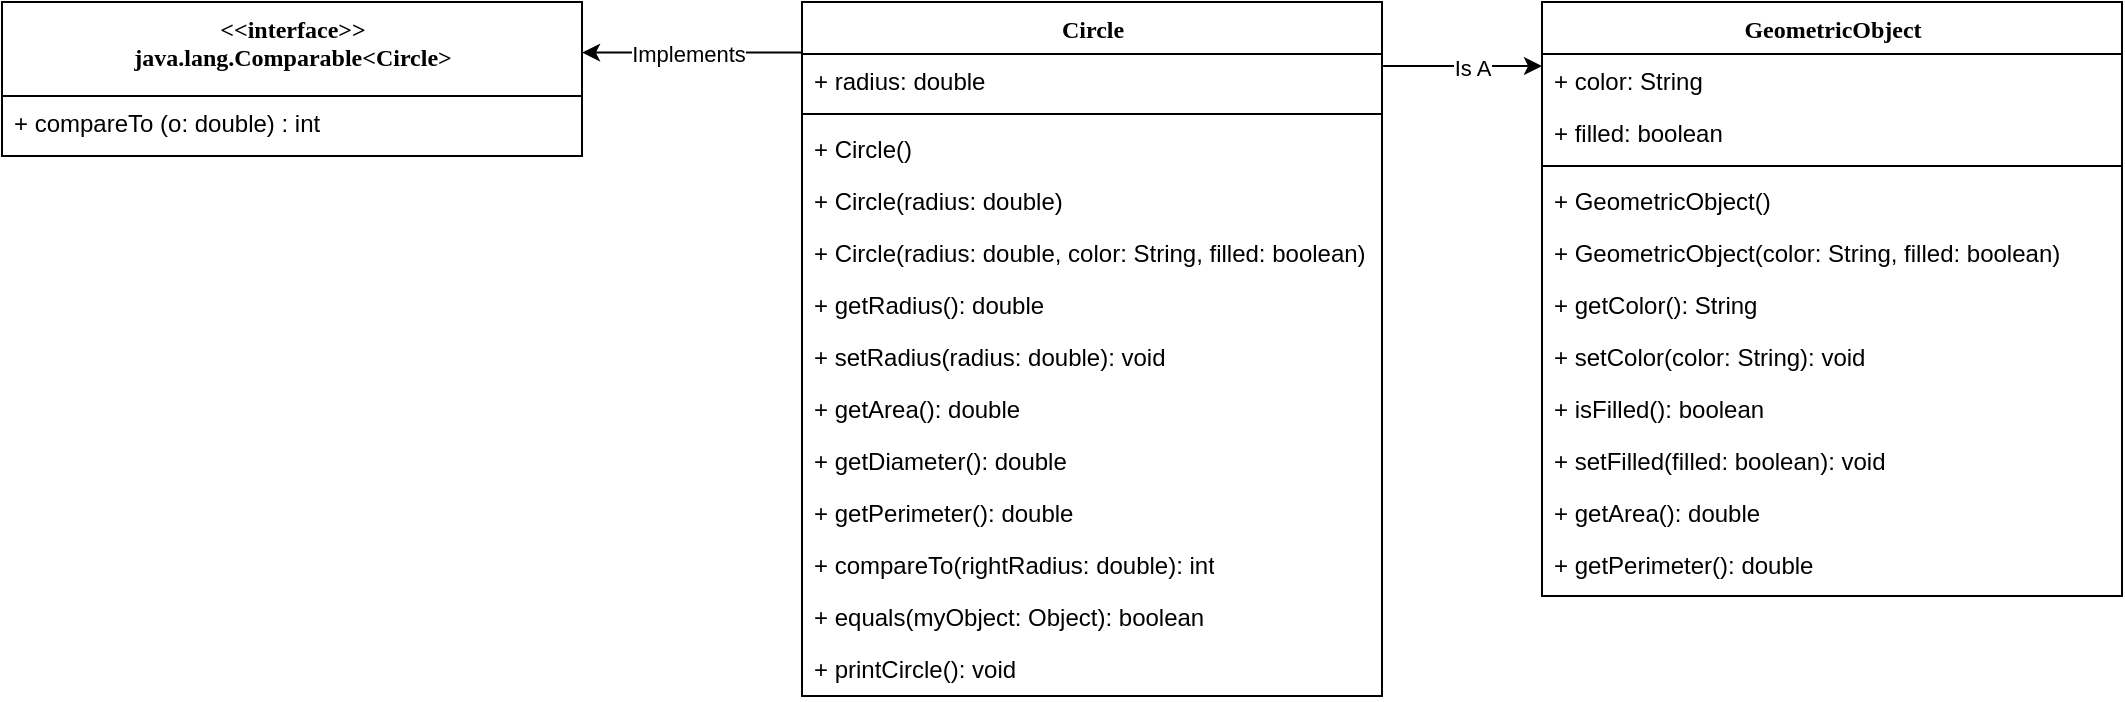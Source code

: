<mxfile version="21.7.0" type="device">
  <diagram name="Page-1" id="9f46799a-70d6-7492-0946-bef42562c5a5">
    <mxGraphModel dx="2254" dy="530" grid="1" gridSize="10" guides="1" tooltips="1" connect="1" arrows="1" fold="1" page="1" pageScale="1" pageWidth="1100" pageHeight="850" background="none" math="0" shadow="0">
      <root>
        <mxCell id="0" />
        <mxCell id="1" parent="0" />
        <mxCell id="78961159f06e98e8-17" value="Circle" style="swimlane;html=1;fontStyle=1;align=center;verticalAlign=top;childLayout=stackLayout;horizontal=1;startSize=26;horizontalStack=0;resizeParent=1;resizeLast=0;collapsible=1;marginBottom=0;swimlaneFillColor=#ffffff;rounded=0;shadow=0;comic=0;labelBackgroundColor=none;strokeWidth=1;fillColor=none;fontFamily=Verdana;fontSize=12" parent="1" vertex="1">
          <mxGeometry x="360" y="78" width="290" height="347" as="geometry" />
        </mxCell>
        <mxCell id="78961159f06e98e8-21" value="+ radius: double" style="text;html=1;strokeColor=none;fillColor=none;align=left;verticalAlign=top;spacingLeft=4;spacingRight=4;whiteSpace=wrap;overflow=hidden;rotatable=0;points=[[0,0.5],[1,0.5]];portConstraint=eastwest;" parent="78961159f06e98e8-17" vertex="1">
          <mxGeometry y="26" width="290" height="26" as="geometry" />
        </mxCell>
        <mxCell id="78961159f06e98e8-19" value="" style="line;html=1;strokeWidth=1;fillColor=none;align=left;verticalAlign=middle;spacingTop=-1;spacingLeft=3;spacingRight=3;rotatable=0;labelPosition=right;points=[];portConstraint=eastwest;" parent="78961159f06e98e8-17" vertex="1">
          <mxGeometry y="52" width="290" height="8" as="geometry" />
        </mxCell>
        <mxCell id="78961159f06e98e8-20" value="+ Circle()" style="text;html=1;strokeColor=none;fillColor=none;align=left;verticalAlign=top;spacingLeft=4;spacingRight=4;whiteSpace=wrap;overflow=hidden;rotatable=0;points=[[0,0.5],[1,0.5]];portConstraint=eastwest;" parent="78961159f06e98e8-17" vertex="1">
          <mxGeometry y="60" width="290" height="26" as="geometry" />
        </mxCell>
        <mxCell id="78961159f06e98e8-27" value="+ Circle(radius: double)" style="text;html=1;strokeColor=none;fillColor=none;align=left;verticalAlign=top;spacingLeft=4;spacingRight=4;whiteSpace=wrap;overflow=hidden;rotatable=0;points=[[0,0.5],[1,0.5]];portConstraint=eastwest;" parent="78961159f06e98e8-17" vertex="1">
          <mxGeometry y="86" width="290" height="26" as="geometry" />
        </mxCell>
        <mxCell id="wmUMD1xj34upaY9WvQYU-8" value="+ Circle(radius: double, color: String, filled: boolean)" style="text;html=1;strokeColor=none;fillColor=none;align=left;verticalAlign=top;spacingLeft=4;spacingRight=4;whiteSpace=wrap;overflow=hidden;rotatable=0;points=[[0,0.5],[1,0.5]];portConstraint=eastwest;" vertex="1" parent="78961159f06e98e8-17">
          <mxGeometry y="112" width="290" height="26" as="geometry" />
        </mxCell>
        <mxCell id="wmUMD1xj34upaY9WvQYU-7" value="+ getRadius(): double" style="text;html=1;strokeColor=none;fillColor=none;align=left;verticalAlign=top;spacingLeft=4;spacingRight=4;whiteSpace=wrap;overflow=hidden;rotatable=0;points=[[0,0.5],[1,0.5]];portConstraint=eastwest;" vertex="1" parent="78961159f06e98e8-17">
          <mxGeometry y="138" width="290" height="26" as="geometry" />
        </mxCell>
        <mxCell id="wmUMD1xj34upaY9WvQYU-9" value="+ setRadius(radius: double): void" style="text;html=1;strokeColor=none;fillColor=none;align=left;verticalAlign=top;spacingLeft=4;spacingRight=4;whiteSpace=wrap;overflow=hidden;rotatable=0;points=[[0,0.5],[1,0.5]];portConstraint=eastwest;" vertex="1" parent="78961159f06e98e8-17">
          <mxGeometry y="164" width="290" height="26" as="geometry" />
        </mxCell>
        <mxCell id="wmUMD1xj34upaY9WvQYU-10" value="+ getArea(): double" style="text;html=1;strokeColor=none;fillColor=none;align=left;verticalAlign=top;spacingLeft=4;spacingRight=4;whiteSpace=wrap;overflow=hidden;rotatable=0;points=[[0,0.5],[1,0.5]];portConstraint=eastwest;" vertex="1" parent="78961159f06e98e8-17">
          <mxGeometry y="190" width="290" height="26" as="geometry" />
        </mxCell>
        <mxCell id="wmUMD1xj34upaY9WvQYU-12" value="+ getDiameter(): double" style="text;html=1;strokeColor=none;fillColor=none;align=left;verticalAlign=top;spacingLeft=4;spacingRight=4;whiteSpace=wrap;overflow=hidden;rotatable=0;points=[[0,0.5],[1,0.5]];portConstraint=eastwest;" vertex="1" parent="78961159f06e98e8-17">
          <mxGeometry y="216" width="290" height="26" as="geometry" />
        </mxCell>
        <mxCell id="wmUMD1xj34upaY9WvQYU-11" value="+ getPerimeter(): double" style="text;html=1;strokeColor=none;fillColor=none;align=left;verticalAlign=top;spacingLeft=4;spacingRight=4;whiteSpace=wrap;overflow=hidden;rotatable=0;points=[[0,0.5],[1,0.5]];portConstraint=eastwest;" vertex="1" parent="78961159f06e98e8-17">
          <mxGeometry y="242" width="290" height="26" as="geometry" />
        </mxCell>
        <mxCell id="wmUMD1xj34upaY9WvQYU-13" value="+ compareTo(rightRadius: double): int" style="text;html=1;strokeColor=none;fillColor=none;align=left;verticalAlign=top;spacingLeft=4;spacingRight=4;whiteSpace=wrap;overflow=hidden;rotatable=0;points=[[0,0.5],[1,0.5]];portConstraint=eastwest;" vertex="1" parent="78961159f06e98e8-17">
          <mxGeometry y="268" width="290" height="26" as="geometry" />
        </mxCell>
        <mxCell id="wmUMD1xj34upaY9WvQYU-14" value="+ equals(myObject: Object): boolean" style="text;html=1;strokeColor=none;fillColor=none;align=left;verticalAlign=top;spacingLeft=4;spacingRight=4;whiteSpace=wrap;overflow=hidden;rotatable=0;points=[[0,0.5],[1,0.5]];portConstraint=eastwest;" vertex="1" parent="78961159f06e98e8-17">
          <mxGeometry y="294" width="290" height="26" as="geometry" />
        </mxCell>
        <mxCell id="wmUMD1xj34upaY9WvQYU-15" value="+ printCircle(): void" style="text;html=1;strokeColor=none;fillColor=none;align=left;verticalAlign=top;spacingLeft=4;spacingRight=4;whiteSpace=wrap;overflow=hidden;rotatable=0;points=[[0,0.5],[1,0.5]];portConstraint=eastwest;" vertex="1" parent="78961159f06e98e8-17">
          <mxGeometry y="320" width="290" height="26" as="geometry" />
        </mxCell>
        <mxCell id="78961159f06e98e8-30" value="GeometricObject" style="swimlane;html=1;fontStyle=1;align=center;verticalAlign=top;childLayout=stackLayout;horizontal=1;startSize=26;horizontalStack=0;resizeParent=1;resizeLast=0;collapsible=1;marginBottom=0;swimlaneFillColor=#ffffff;rounded=0;shadow=0;comic=0;labelBackgroundColor=none;strokeWidth=1;fillColor=none;fontFamily=Verdana;fontSize=12" parent="1" vertex="1">
          <mxGeometry x="730" y="78" width="290" height="297" as="geometry" />
        </mxCell>
        <mxCell id="78961159f06e98e8-31" value="+ color: String&lt;br&gt;" style="text;html=1;strokeColor=none;fillColor=none;align=left;verticalAlign=top;spacingLeft=4;spacingRight=4;whiteSpace=wrap;overflow=hidden;rotatable=0;points=[[0,0.5],[1,0.5]];portConstraint=eastwest;" parent="78961159f06e98e8-30" vertex="1">
          <mxGeometry y="26" width="290" height="26" as="geometry" />
        </mxCell>
        <mxCell id="78961159f06e98e8-32" value="+ filled: boolean" style="text;html=1;strokeColor=none;fillColor=none;align=left;verticalAlign=top;spacingLeft=4;spacingRight=4;whiteSpace=wrap;overflow=hidden;rotatable=0;points=[[0,0.5],[1,0.5]];portConstraint=eastwest;" parent="78961159f06e98e8-30" vertex="1">
          <mxGeometry y="52" width="290" height="26" as="geometry" />
        </mxCell>
        <mxCell id="78961159f06e98e8-38" value="" style="line;html=1;strokeWidth=1;fillColor=none;align=left;verticalAlign=middle;spacingTop=-1;spacingLeft=3;spacingRight=3;rotatable=0;labelPosition=right;points=[];portConstraint=eastwest;" parent="78961159f06e98e8-30" vertex="1">
          <mxGeometry y="78" width="290" height="8" as="geometry" />
        </mxCell>
        <mxCell id="78961159f06e98e8-39" value="+ GeometricObject()" style="text;html=1;strokeColor=none;fillColor=none;align=left;verticalAlign=top;spacingLeft=4;spacingRight=4;whiteSpace=wrap;overflow=hidden;rotatable=0;points=[[0,0.5],[1,0.5]];portConstraint=eastwest;" parent="78961159f06e98e8-30" vertex="1">
          <mxGeometry y="86" width="290" height="26" as="geometry" />
        </mxCell>
        <mxCell id="78961159f06e98e8-40" value="+ GeometricObject(color: String, filled: boolean)" style="text;html=1;strokeColor=none;fillColor=none;align=left;verticalAlign=top;spacingLeft=4;spacingRight=4;whiteSpace=wrap;overflow=hidden;rotatable=0;points=[[0,0.5],[1,0.5]];portConstraint=eastwest;" parent="78961159f06e98e8-30" vertex="1">
          <mxGeometry y="112" width="290" height="26" as="geometry" />
        </mxCell>
        <mxCell id="78961159f06e98e8-42" value="+ getColor(): String" style="text;html=1;strokeColor=none;fillColor=none;align=left;verticalAlign=top;spacingLeft=4;spacingRight=4;whiteSpace=wrap;overflow=hidden;rotatable=0;points=[[0,0.5],[1,0.5]];portConstraint=eastwest;" parent="78961159f06e98e8-30" vertex="1">
          <mxGeometry y="138" width="290" height="26" as="geometry" />
        </mxCell>
        <mxCell id="wmUMD1xj34upaY9WvQYU-2" value="+ setColor(color: String): void" style="text;html=1;strokeColor=none;fillColor=none;align=left;verticalAlign=top;spacingLeft=4;spacingRight=4;whiteSpace=wrap;overflow=hidden;rotatable=0;points=[[0,0.5],[1,0.5]];portConstraint=eastwest;" vertex="1" parent="78961159f06e98e8-30">
          <mxGeometry y="164" width="290" height="26" as="geometry" />
        </mxCell>
        <mxCell id="wmUMD1xj34upaY9WvQYU-3" value="+ isFilled(): boolean" style="text;html=1;strokeColor=none;fillColor=none;align=left;verticalAlign=top;spacingLeft=4;spacingRight=4;whiteSpace=wrap;overflow=hidden;rotatable=0;points=[[0,0.5],[1,0.5]];portConstraint=eastwest;" vertex="1" parent="78961159f06e98e8-30">
          <mxGeometry y="190" width="290" height="26" as="geometry" />
        </mxCell>
        <mxCell id="wmUMD1xj34upaY9WvQYU-4" value="+ setFilled(filled: boolean): void" style="text;html=1;strokeColor=none;fillColor=none;align=left;verticalAlign=top;spacingLeft=4;spacingRight=4;whiteSpace=wrap;overflow=hidden;rotatable=0;points=[[0,0.5],[1,0.5]];portConstraint=eastwest;" vertex="1" parent="78961159f06e98e8-30">
          <mxGeometry y="216" width="290" height="26" as="geometry" />
        </mxCell>
        <mxCell id="wmUMD1xj34upaY9WvQYU-5" value="+ getArea(): double" style="text;html=1;strokeColor=none;fillColor=none;align=left;verticalAlign=top;spacingLeft=4;spacingRight=4;whiteSpace=wrap;overflow=hidden;rotatable=0;points=[[0,0.5],[1,0.5]];portConstraint=eastwest;" vertex="1" parent="78961159f06e98e8-30">
          <mxGeometry y="242" width="290" height="26" as="geometry" />
        </mxCell>
        <mxCell id="wmUMD1xj34upaY9WvQYU-6" value="+ getPerimeter(): double" style="text;html=1;strokeColor=none;fillColor=none;align=left;verticalAlign=top;spacingLeft=4;spacingRight=4;whiteSpace=wrap;overflow=hidden;rotatable=0;points=[[0,0.5],[1,0.5]];portConstraint=eastwest;" vertex="1" parent="78961159f06e98e8-30">
          <mxGeometry y="268" width="290" height="26" as="geometry" />
        </mxCell>
        <mxCell id="78961159f06e98e8-43" value="&amp;lt;&amp;lt;interface&amp;gt;&amp;gt;&lt;br&gt;java.lang.Comparable&amp;lt;Circle&amp;gt;" style="swimlane;html=1;fontStyle=1;align=center;verticalAlign=top;childLayout=stackLayout;horizontal=1;startSize=47;horizontalStack=0;resizeParent=1;resizeLast=0;collapsible=1;marginBottom=0;swimlaneFillColor=#ffffff;rounded=0;shadow=0;comic=0;labelBackgroundColor=none;strokeWidth=1;fillColor=none;fontFamily=Verdana;fontSize=12" parent="1" vertex="1">
          <mxGeometry x="-40" y="78" width="290" height="77" as="geometry" />
        </mxCell>
        <mxCell id="78961159f06e98e8-45" value="+ compareTo (o: double) : int" style="text;html=1;strokeColor=none;fillColor=none;align=left;verticalAlign=top;spacingLeft=4;spacingRight=4;whiteSpace=wrap;overflow=hidden;rotatable=0;points=[[0,0.5],[1,0.5]];portConstraint=eastwest;" parent="78961159f06e98e8-43" vertex="1">
          <mxGeometry y="47" width="290" height="26" as="geometry" />
        </mxCell>
        <mxCell id="wmUMD1xj34upaY9WvQYU-16" value="" style="endArrow=classic;html=1;rounded=0;entryX=-0.002;entryY=0.194;entryDx=0;entryDy=0;entryPerimeter=0;" edge="1" parent="1">
          <mxGeometry width="50" height="50" relative="1" as="geometry">
            <mxPoint x="650.58" y="110" as="sourcePoint" />
            <mxPoint x="730.0" y="110.044" as="targetPoint" />
          </mxGeometry>
        </mxCell>
        <mxCell id="wmUMD1xj34upaY9WvQYU-17" value="Is A" style="edgeLabel;html=1;align=center;verticalAlign=middle;resizable=0;points=[];" vertex="1" connectable="0" parent="wmUMD1xj34upaY9WvQYU-16">
          <mxGeometry x="0.111" y="-1" relative="1" as="geometry">
            <mxPoint as="offset" />
          </mxGeometry>
        </mxCell>
        <mxCell id="wmUMD1xj34upaY9WvQYU-18" value="" style="endArrow=classic;html=1;rounded=0;exitX=0;exitY=0.5;exitDx=0;exitDy=0;" edge="1" parent="1">
          <mxGeometry width="50" height="50" relative="1" as="geometry">
            <mxPoint x="360" y="103.31" as="sourcePoint" />
            <mxPoint x="250" y="103.31" as="targetPoint" />
            <Array as="points">
              <mxPoint x="330" y="103.31" />
            </Array>
          </mxGeometry>
        </mxCell>
        <mxCell id="wmUMD1xj34upaY9WvQYU-19" value="Implements" style="edgeLabel;html=1;align=center;verticalAlign=middle;resizable=0;points=[];" vertex="1" connectable="0" parent="wmUMD1xj34upaY9WvQYU-18">
          <mxGeometry x="-0.009" y="2" relative="1" as="geometry">
            <mxPoint x="-3" y="-2" as="offset" />
          </mxGeometry>
        </mxCell>
      </root>
    </mxGraphModel>
  </diagram>
</mxfile>
